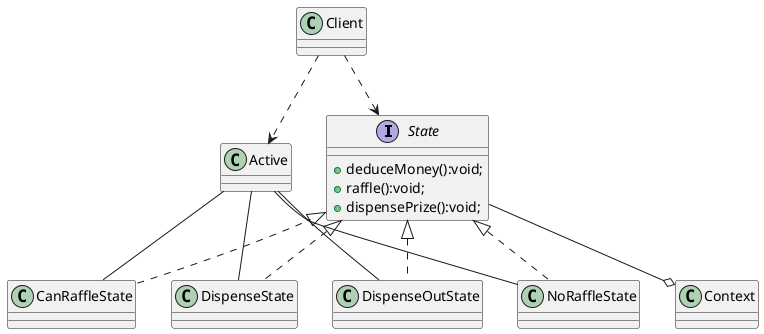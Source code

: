 @startuml
'https://plantuml.com/class-diagram

interface  State {
   + deduceMoney():void;
   + raffle():void;
   + dispensePrize():void;
}
class NoRaffleState implements State {

}
class CanRaffleState implements State {

}
class DispenseState implements State {

}
class DispenseOutState implements State {

}
class Active{
}
Active -- NoRaffleState
Active -- CanRaffleState
Active -- DispenseState
Active -- DispenseOutState
State --o Context
class Client
Client ..>Active
Client ..>State
@enduml